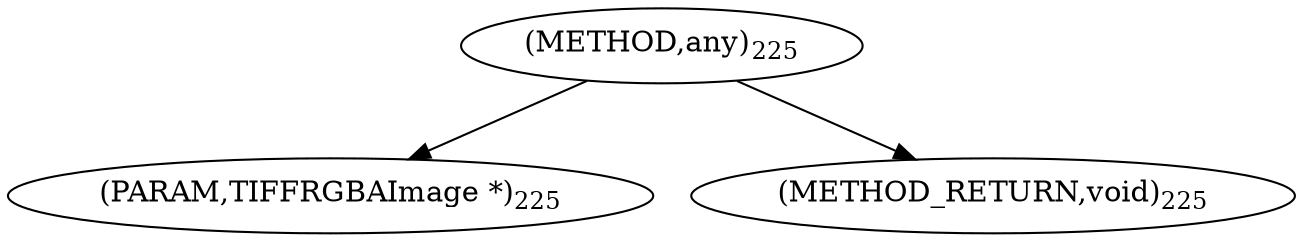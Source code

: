 digraph "any" {  
"8261" [label = <(METHOD,any)<SUB>225</SUB>> ]
"8262" [label = <(PARAM,TIFFRGBAImage *)<SUB>225</SUB>> ]
"8263" [label = <(METHOD_RETURN,void)<SUB>225</SUB>> ]
  "8261" -> "8262" 
  "8261" -> "8263" 
}
